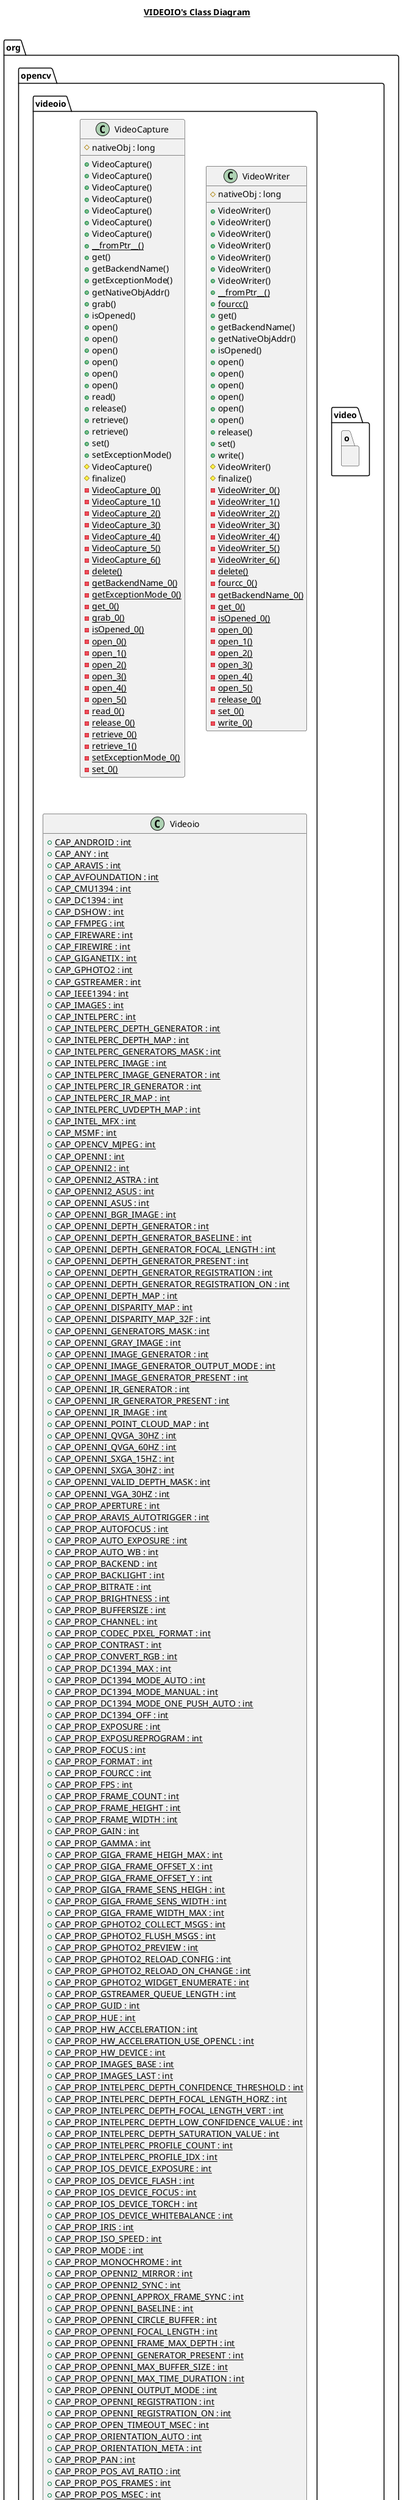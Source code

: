 @startuml

title __VIDEOIO's Class Diagram__\n

  namespace org.opencv {
    namespace video {
      namespace o {
        class org.opencv.videoio.VideoCapture {
            # nativeObj : long
            + VideoCapture()
            + VideoCapture()
            + VideoCapture()
            + VideoCapture()
            + VideoCapture()
            + VideoCapture()
            + VideoCapture()
            {static} + __fromPtr__()
            + get()
            + getBackendName()
            + getExceptionMode()
            + getNativeObjAddr()
            + grab()
            + isOpened()
            + open()
            + open()
            + open()
            + open()
            + open()
            + open()
            + read()
            + release()
            + retrieve()
            + retrieve()
            + set()
            + setExceptionMode()
            # VideoCapture()
            # finalize()
            {static} - VideoCapture_0()
            {static} - VideoCapture_1()
            {static} - VideoCapture_2()
            {static} - VideoCapture_3()
            {static} - VideoCapture_4()
            {static} - VideoCapture_5()
            {static} - VideoCapture_6()
            {static} - delete()
            {static} - getBackendName_0()
            {static} - getExceptionMode_0()
            {static} - get_0()
            {static} - grab_0()
            {static} - isOpened_0()
            {static} - open_0()
            {static} - open_1()
            {static} - open_2()
            {static} - open_3()
            {static} - open_4()
            {static} - open_5()
            {static} - read_0()
            {static} - release_0()
            {static} - retrieve_0()
            {static} - retrieve_1()
            {static} - setExceptionMode_0()
            {static} - set_0()
        }
      }
    }
  }
  

  namespace org.opencv {
    namespace video {
      namespace o {
        class org.opencv.videoio.VideoWriter {
            # nativeObj : long
            + VideoWriter()
            + VideoWriter()
            + VideoWriter()
            + VideoWriter()
            + VideoWriter()
            + VideoWriter()
            + VideoWriter()
            {static} + __fromPtr__()
            {static} + fourcc()
            + get()
            + getBackendName()
            + getNativeObjAddr()
            + isOpened()
            + open()
            + open()
            + open()
            + open()
            + open()
            + open()
            + release()
            + set()
            + write()
            # VideoWriter()
            # finalize()
            {static} - VideoWriter_0()
            {static} - VideoWriter_1()
            {static} - VideoWriter_2()
            {static} - VideoWriter_3()
            {static} - VideoWriter_4()
            {static} - VideoWriter_5()
            {static} - VideoWriter_6()
            {static} - delete()
            {static} - fourcc_0()
            {static} - getBackendName_0()
            {static} - get_0()
            {static} - isOpened_0()
            {static} - open_0()
            {static} - open_1()
            {static} - open_2()
            {static} - open_3()
            {static} - open_4()
            {static} - open_5()
            {static} - release_0()
            {static} - set_0()
            {static} - write_0()
        }
      }
    }
  }
  

  namespace org.opencv {
    namespace video {
      namespace o {
        class org.opencv.videoio.Videoio {
            {static} + CAP_ANDROID : int
            {static} + CAP_ANY : int
            {static} + CAP_ARAVIS : int
            {static} + CAP_AVFOUNDATION : int
            {static} + CAP_CMU1394 : int
            {static} + CAP_DC1394 : int
            {static} + CAP_DSHOW : int
            {static} + CAP_FFMPEG : int
            {static} + CAP_FIREWARE : int
            {static} + CAP_FIREWIRE : int
            {static} + CAP_GIGANETIX : int
            {static} + CAP_GPHOTO2 : int
            {static} + CAP_GSTREAMER : int
            {static} + CAP_IEEE1394 : int
            {static} + CAP_IMAGES : int
            {static} + CAP_INTELPERC : int
            {static} + CAP_INTELPERC_DEPTH_GENERATOR : int
            {static} + CAP_INTELPERC_DEPTH_MAP : int
            {static} + CAP_INTELPERC_GENERATORS_MASK : int
            {static} + CAP_INTELPERC_IMAGE : int
            {static} + CAP_INTELPERC_IMAGE_GENERATOR : int
            {static} + CAP_INTELPERC_IR_GENERATOR : int
            {static} + CAP_INTELPERC_IR_MAP : int
            {static} + CAP_INTELPERC_UVDEPTH_MAP : int
            {static} + CAP_INTEL_MFX : int
            {static} + CAP_MSMF : int
            {static} + CAP_OPENCV_MJPEG : int
            {static} + CAP_OPENNI : int
            {static} + CAP_OPENNI2 : int
            {static} + CAP_OPENNI2_ASTRA : int
            {static} + CAP_OPENNI2_ASUS : int
            {static} + CAP_OPENNI_ASUS : int
            {static} + CAP_OPENNI_BGR_IMAGE : int
            {static} + CAP_OPENNI_DEPTH_GENERATOR : int
            {static} + CAP_OPENNI_DEPTH_GENERATOR_BASELINE : int
            {static} + CAP_OPENNI_DEPTH_GENERATOR_FOCAL_LENGTH : int
            {static} + CAP_OPENNI_DEPTH_GENERATOR_PRESENT : int
            {static} + CAP_OPENNI_DEPTH_GENERATOR_REGISTRATION : int
            {static} + CAP_OPENNI_DEPTH_GENERATOR_REGISTRATION_ON : int
            {static} + CAP_OPENNI_DEPTH_MAP : int
            {static} + CAP_OPENNI_DISPARITY_MAP : int
            {static} + CAP_OPENNI_DISPARITY_MAP_32F : int
            {static} + CAP_OPENNI_GENERATORS_MASK : int
            {static} + CAP_OPENNI_GRAY_IMAGE : int
            {static} + CAP_OPENNI_IMAGE_GENERATOR : int
            {static} + CAP_OPENNI_IMAGE_GENERATOR_OUTPUT_MODE : int
            {static} + CAP_OPENNI_IMAGE_GENERATOR_PRESENT : int
            {static} + CAP_OPENNI_IR_GENERATOR : int
            {static} + CAP_OPENNI_IR_GENERATOR_PRESENT : int
            {static} + CAP_OPENNI_IR_IMAGE : int
            {static} + CAP_OPENNI_POINT_CLOUD_MAP : int
            {static} + CAP_OPENNI_QVGA_30HZ : int
            {static} + CAP_OPENNI_QVGA_60HZ : int
            {static} + CAP_OPENNI_SXGA_15HZ : int
            {static} + CAP_OPENNI_SXGA_30HZ : int
            {static} + CAP_OPENNI_VALID_DEPTH_MASK : int
            {static} + CAP_OPENNI_VGA_30HZ : int
            {static} + CAP_PROP_APERTURE : int
            {static} + CAP_PROP_ARAVIS_AUTOTRIGGER : int
            {static} + CAP_PROP_AUTOFOCUS : int
            {static} + CAP_PROP_AUTO_EXPOSURE : int
            {static} + CAP_PROP_AUTO_WB : int
            {static} + CAP_PROP_BACKEND : int
            {static} + CAP_PROP_BACKLIGHT : int
            {static} + CAP_PROP_BITRATE : int
            {static} + CAP_PROP_BRIGHTNESS : int
            {static} + CAP_PROP_BUFFERSIZE : int
            {static} + CAP_PROP_CHANNEL : int
            {static} + CAP_PROP_CODEC_PIXEL_FORMAT : int
            {static} + CAP_PROP_CONTRAST : int
            {static} + CAP_PROP_CONVERT_RGB : int
            {static} + CAP_PROP_DC1394_MAX : int
            {static} + CAP_PROP_DC1394_MODE_AUTO : int
            {static} + CAP_PROP_DC1394_MODE_MANUAL : int
            {static} + CAP_PROP_DC1394_MODE_ONE_PUSH_AUTO : int
            {static} + CAP_PROP_DC1394_OFF : int
            {static} + CAP_PROP_EXPOSURE : int
            {static} + CAP_PROP_EXPOSUREPROGRAM : int
            {static} + CAP_PROP_FOCUS : int
            {static} + CAP_PROP_FORMAT : int
            {static} + CAP_PROP_FOURCC : int
            {static} + CAP_PROP_FPS : int
            {static} + CAP_PROP_FRAME_COUNT : int
            {static} + CAP_PROP_FRAME_HEIGHT : int
            {static} + CAP_PROP_FRAME_WIDTH : int
            {static} + CAP_PROP_GAIN : int
            {static} + CAP_PROP_GAMMA : int
            {static} + CAP_PROP_GIGA_FRAME_HEIGH_MAX : int
            {static} + CAP_PROP_GIGA_FRAME_OFFSET_X : int
            {static} + CAP_PROP_GIGA_FRAME_OFFSET_Y : int
            {static} + CAP_PROP_GIGA_FRAME_SENS_HEIGH : int
            {static} + CAP_PROP_GIGA_FRAME_SENS_WIDTH : int
            {static} + CAP_PROP_GIGA_FRAME_WIDTH_MAX : int
            {static} + CAP_PROP_GPHOTO2_COLLECT_MSGS : int
            {static} + CAP_PROP_GPHOTO2_FLUSH_MSGS : int
            {static} + CAP_PROP_GPHOTO2_PREVIEW : int
            {static} + CAP_PROP_GPHOTO2_RELOAD_CONFIG : int
            {static} + CAP_PROP_GPHOTO2_RELOAD_ON_CHANGE : int
            {static} + CAP_PROP_GPHOTO2_WIDGET_ENUMERATE : int
            {static} + CAP_PROP_GSTREAMER_QUEUE_LENGTH : int
            {static} + CAP_PROP_GUID : int
            {static} + CAP_PROP_HUE : int
            {static} + CAP_PROP_HW_ACCELERATION : int
            {static} + CAP_PROP_HW_ACCELERATION_USE_OPENCL : int
            {static} + CAP_PROP_HW_DEVICE : int
            {static} + CAP_PROP_IMAGES_BASE : int
            {static} + CAP_PROP_IMAGES_LAST : int
            {static} + CAP_PROP_INTELPERC_DEPTH_CONFIDENCE_THRESHOLD : int
            {static} + CAP_PROP_INTELPERC_DEPTH_FOCAL_LENGTH_HORZ : int
            {static} + CAP_PROP_INTELPERC_DEPTH_FOCAL_LENGTH_VERT : int
            {static} + CAP_PROP_INTELPERC_DEPTH_LOW_CONFIDENCE_VALUE : int
            {static} + CAP_PROP_INTELPERC_DEPTH_SATURATION_VALUE : int
            {static} + CAP_PROP_INTELPERC_PROFILE_COUNT : int
            {static} + CAP_PROP_INTELPERC_PROFILE_IDX : int
            {static} + CAP_PROP_IOS_DEVICE_EXPOSURE : int
            {static} + CAP_PROP_IOS_DEVICE_FLASH : int
            {static} + CAP_PROP_IOS_DEVICE_FOCUS : int
            {static} + CAP_PROP_IOS_DEVICE_TORCH : int
            {static} + CAP_PROP_IOS_DEVICE_WHITEBALANCE : int
            {static} + CAP_PROP_IRIS : int
            {static} + CAP_PROP_ISO_SPEED : int
            {static} + CAP_PROP_MODE : int
            {static} + CAP_PROP_MONOCHROME : int
            {static} + CAP_PROP_OPENNI2_MIRROR : int
            {static} + CAP_PROP_OPENNI2_SYNC : int
            {static} + CAP_PROP_OPENNI_APPROX_FRAME_SYNC : int
            {static} + CAP_PROP_OPENNI_BASELINE : int
            {static} + CAP_PROP_OPENNI_CIRCLE_BUFFER : int
            {static} + CAP_PROP_OPENNI_FOCAL_LENGTH : int
            {static} + CAP_PROP_OPENNI_FRAME_MAX_DEPTH : int
            {static} + CAP_PROP_OPENNI_GENERATOR_PRESENT : int
            {static} + CAP_PROP_OPENNI_MAX_BUFFER_SIZE : int
            {static} + CAP_PROP_OPENNI_MAX_TIME_DURATION : int
            {static} + CAP_PROP_OPENNI_OUTPUT_MODE : int
            {static} + CAP_PROP_OPENNI_REGISTRATION : int
            {static} + CAP_PROP_OPENNI_REGISTRATION_ON : int
            {static} + CAP_PROP_OPEN_TIMEOUT_MSEC : int
            {static} + CAP_PROP_ORIENTATION_AUTO : int
            {static} + CAP_PROP_ORIENTATION_META : int
            {static} + CAP_PROP_PAN : int
            {static} + CAP_PROP_POS_AVI_RATIO : int
            {static} + CAP_PROP_POS_FRAMES : int
            {static} + CAP_PROP_POS_MSEC : int
            {static} + CAP_PROP_PVAPI_BINNINGX : int
            {static} + CAP_PROP_PVAPI_BINNINGY : int
            {static} + CAP_PROP_PVAPI_DECIMATIONHORIZONTAL : int
            {static} + CAP_PROP_PVAPI_DECIMATIONVERTICAL : int
            {static} + CAP_PROP_PVAPI_FRAMESTARTTRIGGERMODE : int
            {static} + CAP_PROP_PVAPI_MULTICASTIP : int
            {static} + CAP_PROP_PVAPI_PIXELFORMAT : int
            {static} + CAP_PROP_READ_TIMEOUT_MSEC : int
            {static} + CAP_PROP_RECTIFICATION : int
            {static} + CAP_PROP_ROLL : int
            {static} + CAP_PROP_SAR_DEN : int
            {static} + CAP_PROP_SAR_NUM : int
            {static} + CAP_PROP_SATURATION : int
            {static} + CAP_PROP_SETTINGS : int
            {static} + CAP_PROP_SHARPNESS : int
            {static} + CAP_PROP_SPEED : int
            {static} + CAP_PROP_STREAM_OPEN_TIME_USEC : int
            {static} + CAP_PROP_TEMPERATURE : int
            {static} + CAP_PROP_TILT : int
            {static} + CAP_PROP_TRIGGER : int
            {static} + CAP_PROP_TRIGGER_DELAY : int
            {static} + CAP_PROP_VIEWFINDER : int
            {static} + CAP_PROP_WB_TEMPERATURE : int
            {static} + CAP_PROP_WHITE_BALANCE_BLUE_U : int
            {static} + CAP_PROP_WHITE_BALANCE_RED_V : int
            {static} + CAP_PROP_XI_ACQ_BUFFER_SIZE : int
            {static} + CAP_PROP_XI_ACQ_BUFFER_SIZE_UNIT : int
            {static} + CAP_PROP_XI_ACQ_FRAME_BURST_COUNT : int
            {static} + CAP_PROP_XI_ACQ_TIMING_MODE : int
            {static} + CAP_PROP_XI_ACQ_TRANSPORT_BUFFER_COMMIT : int
            {static} + CAP_PROP_XI_ACQ_TRANSPORT_BUFFER_SIZE : int
            {static} + CAP_PROP_XI_AEAG : int
            {static} + CAP_PROP_XI_AEAG_LEVEL : int
            {static} + CAP_PROP_XI_AEAG_ROI_HEIGHT : int
            {static} + CAP_PROP_XI_AEAG_ROI_OFFSET_X : int
            {static} + CAP_PROP_XI_AEAG_ROI_OFFSET_Y : int
            {static} + CAP_PROP_XI_AEAG_ROI_WIDTH : int
            {static} + CAP_PROP_XI_AE_MAX_LIMIT : int
            {static} + CAP_PROP_XI_AG_MAX_LIMIT : int
            {static} + CAP_PROP_XI_APPLY_CMS : int
            {static} + CAP_PROP_XI_AUTO_BANDWIDTH_CALCULATION : int
            {static} + CAP_PROP_XI_AUTO_WB : int
            {static} + CAP_PROP_XI_AVAILABLE_BANDWIDTH : int
            {static} + CAP_PROP_XI_BINNING_HORIZONTAL : int
            {static} + CAP_PROP_XI_BINNING_PATTERN : int
            {static} + CAP_PROP_XI_BINNING_SELECTOR : int
            {static} + CAP_PROP_XI_BINNING_VERTICAL : int
            {static} + CAP_PROP_XI_BPC : int
            {static} + CAP_PROP_XI_BUFFERS_QUEUE_SIZE : int
            {static} + CAP_PROP_XI_BUFFER_POLICY : int
            {static} + CAP_PROP_XI_CC_MATRIX_00 : int
            {static} + CAP_PROP_XI_CC_MATRIX_01 : int
            {static} + CAP_PROP_XI_CC_MATRIX_02 : int
            {static} + CAP_PROP_XI_CC_MATRIX_03 : int
            {static} + CAP_PROP_XI_CC_MATRIX_10 : int
            {static} + CAP_PROP_XI_CC_MATRIX_11 : int
            {static} + CAP_PROP_XI_CC_MATRIX_12 : int
            {static} + CAP_PROP_XI_CC_MATRIX_13 : int
            {static} + CAP_PROP_XI_CC_MATRIX_20 : int
            {static} + CAP_PROP_XI_CC_MATRIX_21 : int
            {static} + CAP_PROP_XI_CC_MATRIX_22 : int
            {static} + CAP_PROP_XI_CC_MATRIX_23 : int
            {static} + CAP_PROP_XI_CC_MATRIX_30 : int
            {static} + CAP_PROP_XI_CC_MATRIX_31 : int
            {static} + CAP_PROP_XI_CC_MATRIX_32 : int
            {static} + CAP_PROP_XI_CC_MATRIX_33 : int
            {static} + CAP_PROP_XI_CHIP_TEMP : int
            {static} + CAP_PROP_XI_CMS : int
            {static} + CAP_PROP_XI_COLOR_FILTER_ARRAY : int
            {static} + CAP_PROP_XI_COLUMN_FPN_CORRECTION : int
            {static} + CAP_PROP_XI_COOLING : int
            {static} + CAP_PROP_XI_COUNTER_SELECTOR : int
            {static} + CAP_PROP_XI_COUNTER_VALUE : int
            {static} + CAP_PROP_XI_DATA_FORMAT : int
            {static} + CAP_PROP_XI_DEBOUNCE_EN : int
            {static} + CAP_PROP_XI_DEBOUNCE_POL : int
            {static} + CAP_PROP_XI_DEBOUNCE_T0 : int
            {static} + CAP_PROP_XI_DEBOUNCE_T1 : int
            {static} + CAP_PROP_XI_DEBUG_LEVEL : int
            {static} + CAP_PROP_XI_DECIMATION_HORIZONTAL : int
            {static} + CAP_PROP_XI_DECIMATION_PATTERN : int
            {static} + CAP_PROP_XI_DECIMATION_SELECTOR : int
            {static} + CAP_PROP_XI_DECIMATION_VERTICAL : int
            {static} + CAP_PROP_XI_DEFAULT_CC_MATRIX : int
            {static} + CAP_PROP_XI_DEVICE_MODEL_ID : int
            {static} + CAP_PROP_XI_DEVICE_RESET : int
            {static} + CAP_PROP_XI_DEVICE_SN : int
            {static} + CAP_PROP_XI_DOWNSAMPLING : int
            {static} + CAP_PROP_XI_DOWNSAMPLING_TYPE : int
            {static} + CAP_PROP_XI_EXPOSURE : int
            {static} + CAP_PROP_XI_EXPOSURE_BURST_COUNT : int
            {static} + CAP_PROP_XI_EXP_PRIORITY : int
            {static} + CAP_PROP_XI_FFS_ACCESS_KEY : int
            {static} + CAP_PROP_XI_FFS_FILE_ID : int
            {static} + CAP_PROP_XI_FFS_FILE_SIZE : int
            {static} + CAP_PROP_XI_FRAMERATE : int
            {static} + CAP_PROP_XI_FREE_FFS_SIZE : int
            {static} + CAP_PROP_XI_GAIN : int
            {static} + CAP_PROP_XI_GAIN_SELECTOR : int
            {static} + CAP_PROP_XI_GAMMAC : int
            {static} + CAP_PROP_XI_GAMMAY : int
            {static} + CAP_PROP_XI_GPI_LEVEL : int
            {static} + CAP_PROP_XI_GPI_MODE : int
            {static} + CAP_PROP_XI_GPI_SELECTOR : int
            {static} + CAP_PROP_XI_GPO_MODE : int
            {static} + CAP_PROP_XI_GPO_SELECTOR : int
            {static} + CAP_PROP_XI_HDR : int
            {static} + CAP_PROP_XI_HDR_KNEEPOINT_COUNT : int
            {static} + CAP_PROP_XI_HDR_T1 : int
            {static} + CAP_PROP_XI_HDR_T2 : int
            {static} + CAP_PROP_XI_HEIGHT : int
            {static} + CAP_PROP_XI_HOUS_BACK_SIDE_TEMP : int
            {static} + CAP_PROP_XI_HOUS_TEMP : int
            {static} + CAP_PROP_XI_HW_REVISION : int
            {static} + CAP_PROP_XI_IMAGE_BLACK_LEVEL : int
            {static} + CAP_PROP_XI_IMAGE_DATA_BIT_DEPTH : int
            {static} + CAP_PROP_XI_IMAGE_DATA_FORMAT : int
            {static} + CAP_PROP_XI_IMAGE_DATA_FORMAT_RGB32_ALPHA : int
            {static} + CAP_PROP_XI_IMAGE_IS_COLOR : int
            {static} + CAP_PROP_XI_IMAGE_PAYLOAD_SIZE : int
            {static} + CAP_PROP_XI_IS_COOLED : int
            {static} + CAP_PROP_XI_IS_DEVICE_EXIST : int
            {static} + CAP_PROP_XI_KNEEPOINT1 : int
            {static} + CAP_PROP_XI_KNEEPOINT2 : int
            {static} + CAP_PROP_XI_LED_MODE : int
            {static} + CAP_PROP_XI_LED_SELECTOR : int
            {static} + CAP_PROP_XI_LENS_APERTURE_VALUE : int
            {static} + CAP_PROP_XI_LENS_FEATURE : int
            {static} + CAP_PROP_XI_LENS_FEATURE_SELECTOR : int
            {static} + CAP_PROP_XI_LENS_FOCAL_LENGTH : int
            {static} + CAP_PROP_XI_LENS_FOCUS_DISTANCE : int
            {static} + CAP_PROP_XI_LENS_FOCUS_MOVE : int
            {static} + CAP_PROP_XI_LENS_FOCUS_MOVEMENT_VALUE : int
            {static} + CAP_PROP_XI_LENS_MODE : int
            {static} + CAP_PROP_XI_LIMIT_BANDWIDTH : int
            {static} + CAP_PROP_XI_LUT_EN : int
            {static} + CAP_PROP_XI_LUT_INDEX : int
            {static} + CAP_PROP_XI_LUT_VALUE : int
            {static} + CAP_PROP_XI_MANUAL_WB : int
            {static} + CAP_PROP_XI_OFFSET_X : int
            {static} + CAP_PROP_XI_OFFSET_Y : int
            {static} + CAP_PROP_XI_OUTPUT_DATA_BIT_DEPTH : int
            {static} + CAP_PROP_XI_OUTPUT_DATA_PACKING : int
            {static} + CAP_PROP_XI_OUTPUT_DATA_PACKING_TYPE : int
            {static} + CAP_PROP_XI_RECENT_FRAME : int
            {static} + CAP_PROP_XI_REGION_MODE : int
            {static} + CAP_PROP_XI_REGION_SELECTOR : int
            {static} + CAP_PROP_XI_ROW_FPN_CORRECTION : int
            {static} + CAP_PROP_XI_SENSOR_BOARD_TEMP : int
            {static} + CAP_PROP_XI_SENSOR_CLOCK_FREQ_HZ : int
            {static} + CAP_PROP_XI_SENSOR_CLOCK_FREQ_INDEX : int
            {static} + CAP_PROP_XI_SENSOR_DATA_BIT_DEPTH : int
            {static} + CAP_PROP_XI_SENSOR_FEATURE_SELECTOR : int
            {static} + CAP_PROP_XI_SENSOR_FEATURE_VALUE : int
            {static} + CAP_PROP_XI_SENSOR_MODE : int
            {static} + CAP_PROP_XI_SENSOR_OUTPUT_CHANNEL_COUNT : int
            {static} + CAP_PROP_XI_SENSOR_TAPS : int
            {static} + CAP_PROP_XI_SHARPNESS : int
            {static} + CAP_PROP_XI_SHUTTER_TYPE : int
            {static} + CAP_PROP_XI_TARGET_TEMP : int
            {static} + CAP_PROP_XI_TEST_PATTERN : int
            {static} + CAP_PROP_XI_TEST_PATTERN_GENERATOR_SELECTOR : int
            {static} + CAP_PROP_XI_TIMEOUT : int
            {static} + CAP_PROP_XI_TRANSPORT_PIXEL_FORMAT : int
            {static} + CAP_PROP_XI_TRG_DELAY : int
            {static} + CAP_PROP_XI_TRG_SELECTOR : int
            {static} + CAP_PROP_XI_TRG_SOFTWARE : int
            {static} + CAP_PROP_XI_TRG_SOURCE : int
            {static} + CAP_PROP_XI_TS_RST_MODE : int
            {static} + CAP_PROP_XI_TS_RST_SOURCE : int
            {static} + CAP_PROP_XI_USED_FFS_SIZE : int
            {static} + CAP_PROP_XI_WB_KB : int
            {static} + CAP_PROP_XI_WB_KG : int
            {static} + CAP_PROP_XI_WB_KR : int
            {static} + CAP_PROP_XI_WIDTH : int
            {static} + CAP_PROP_ZOOM : int
            {static} + CAP_PVAPI : int
            {static} + CAP_PVAPI_DECIMATION_2OUTOF16 : int
            {static} + CAP_PVAPI_DECIMATION_2OUTOF4 : int
            {static} + CAP_PVAPI_DECIMATION_2OUTOF8 : int
            {static} + CAP_PVAPI_DECIMATION_OFF : int
            {static} + CAP_PVAPI_FSTRIGMODE_FIXEDRATE : int
            {static} + CAP_PVAPI_FSTRIGMODE_FREERUN : int
            {static} + CAP_PVAPI_FSTRIGMODE_SOFTWARE : int
            {static} + CAP_PVAPI_FSTRIGMODE_SYNCIN1 : int
            {static} + CAP_PVAPI_FSTRIGMODE_SYNCIN2 : int
            {static} + CAP_PVAPI_PIXELFORMAT_BAYER16 : int
            {static} + CAP_PVAPI_PIXELFORMAT_BAYER8 : int
            {static} + CAP_PVAPI_PIXELFORMAT_BGR24 : int
            {static} + CAP_PVAPI_PIXELFORMAT_BGRA32 : int
            {static} + CAP_PVAPI_PIXELFORMAT_MONO16 : int
            {static} + CAP_PVAPI_PIXELFORMAT_MONO8 : int
            {static} + CAP_PVAPI_PIXELFORMAT_RGB24 : int
            {static} + CAP_PVAPI_PIXELFORMAT_RGBA32 : int
            {static} + CAP_QT : int
            {static} + CAP_REALSENSE : int
            {static} + CAP_UEYE : int
            {static} + CAP_UNICAP : int
            {static} + CAP_V4L : int
            {static} + CAP_V4L2 : int
            {static} + CAP_VFW : int
            {static} + CAP_WINRT : int
            {static} + CAP_XIAPI : int
            {static} + CAP_XINE : int
            {static} + VIDEOWRITER_PROP_DEPTH : int
            {static} + VIDEOWRITER_PROP_FRAMEBYTES : int
            {static} + VIDEOWRITER_PROP_HW_ACCELERATION : int
            {static} + VIDEOWRITER_PROP_HW_ACCELERATION_USE_OPENCL : int
            {static} + VIDEOWRITER_PROP_HW_DEVICE : int
            {static} + VIDEOWRITER_PROP_IS_COLOR : int
            {static} + VIDEOWRITER_PROP_NSTRIPES : int
            {static} + VIDEOWRITER_PROP_QUALITY : int
            {static} + VIDEO_ACCELERATION_ANY : int
            {static} + VIDEO_ACCELERATION_D3D11 : int
            {static} + VIDEO_ACCELERATION_MFX : int
            {static} + VIDEO_ACCELERATION_NONE : int
            {static} + VIDEO_ACCELERATION_VAAPI : int
            {static} + getBackendName()
            {static} + getCameraBackendPluginVersion()
            {static} + getStreamBackendPluginVersion()
            {static} + getWriterBackendPluginVersion()
            {static} + hasBackend()
            {static} + isBackendBuiltIn()
            {static} - getBackendName_0()
            {static} - getCameraBackendPluginVersion_0()
            {static} - getStreamBackendPluginVersion_0()
            {static} - getWriterBackendPluginVersion_0()
            {static} - hasBackend_0()
            {static} - isBackendBuiltIn_0()
        }
      }
    }
  }
  



right footer


PlantUML diagram generated by SketchIt! (https://bitbucket.org/pmesmeur/sketch.it)
For more information about this tool, please contact philippe.mesmeur@gmail.com
endfooter

@enduml
